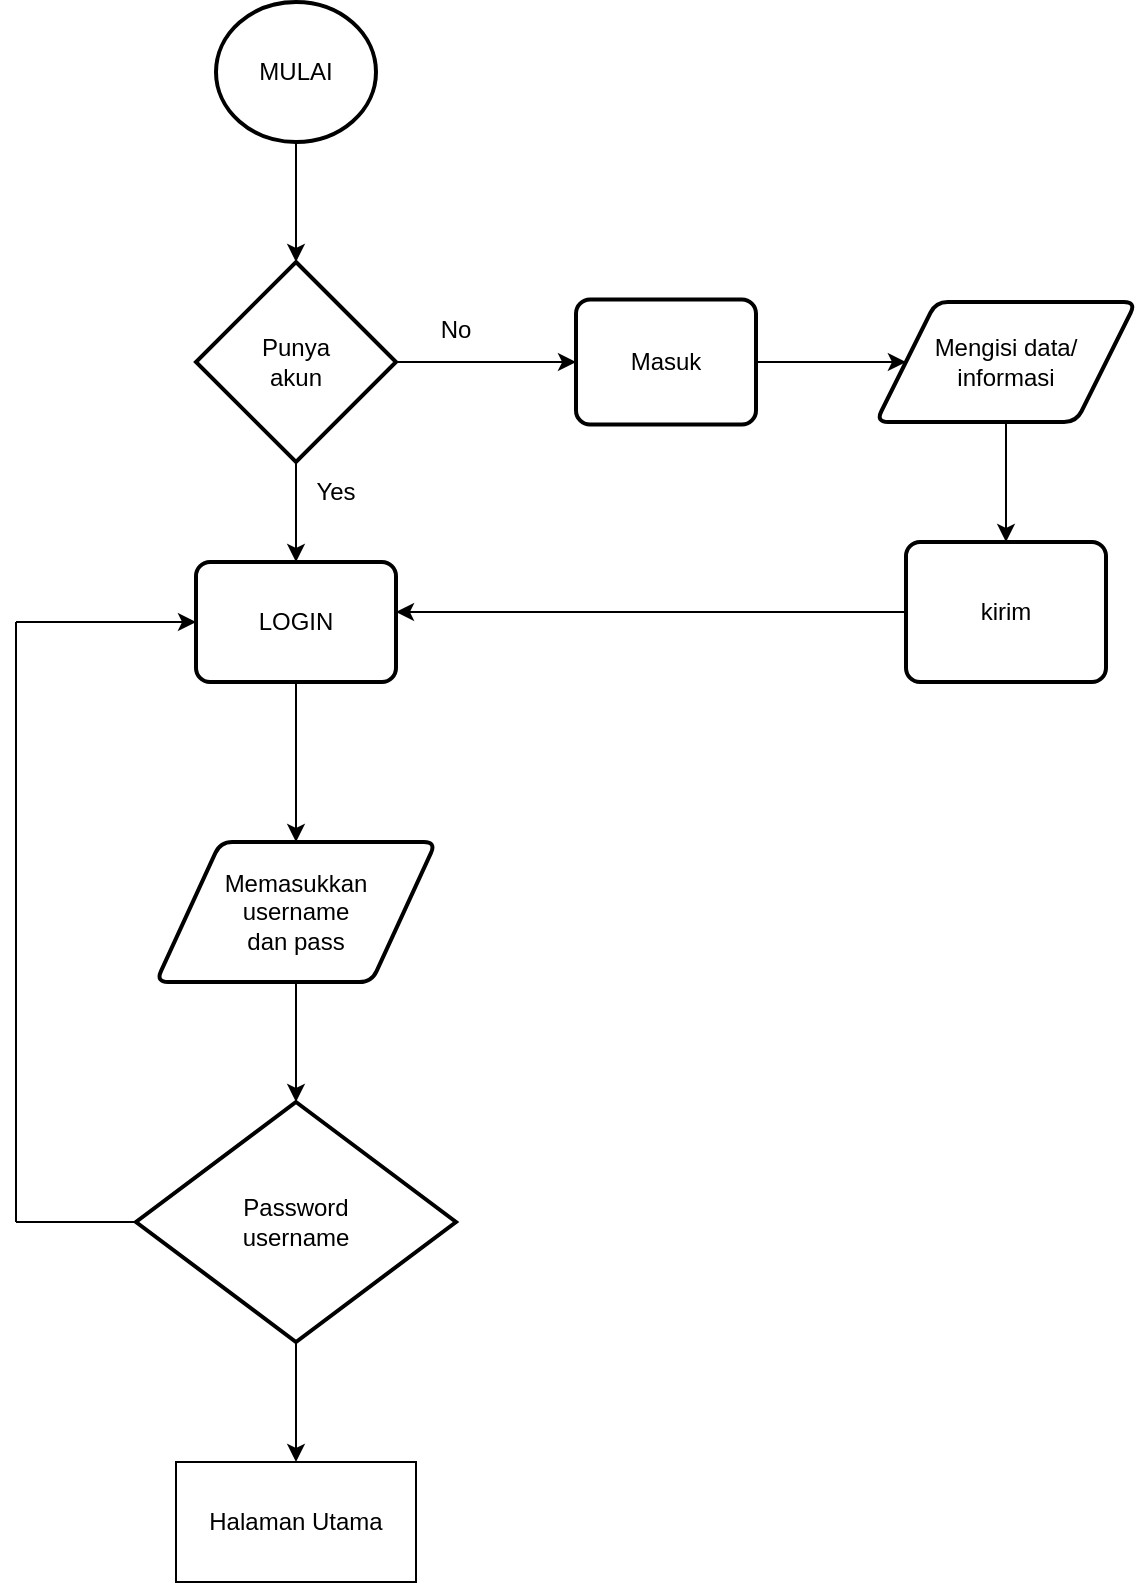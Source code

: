 <mxfile version="22.1.4" type="github">
  <diagram name="Page-1" id="Y1xyumKN-Hr9mDobUPO4">
    <mxGraphModel dx="3225" dy="2515" grid="1" gridSize="10" guides="1" tooltips="1" connect="1" arrows="1" fold="1" page="1" pageScale="1" pageWidth="850" pageHeight="1100" math="0" shadow="0">
      <root>
        <mxCell id="0" />
        <mxCell id="1" parent="0" />
        <mxCell id="kKxFm5Sh4f-OAQxqO_uG-16" value="" style="edgeStyle=orthogonalEdgeStyle;rounded=0;orthogonalLoop=1;jettySize=auto;html=1;" edge="1" parent="1" source="kKxFm5Sh4f-OAQxqO_uG-5">
          <mxGeometry relative="1" as="geometry">
            <mxPoint x="340" y="-910" as="targetPoint" />
          </mxGeometry>
        </mxCell>
        <mxCell id="kKxFm5Sh4f-OAQxqO_uG-5" value="&lt;font style=&quot;vertical-align: inherit;&quot;&gt;&lt;font style=&quot;vertical-align: inherit;&quot;&gt;MULAI&lt;/font&gt;&lt;/font&gt;" style="strokeWidth=2;html=1;shape=mxgraph.flowchart.start_2;whiteSpace=wrap;" vertex="1" parent="1">
          <mxGeometry x="300" y="-1040" width="80" height="70" as="geometry" />
        </mxCell>
        <mxCell id="kKxFm5Sh4f-OAQxqO_uG-30" value="" style="edgeStyle=orthogonalEdgeStyle;rounded=0;orthogonalLoop=1;jettySize=auto;html=1;" edge="1" parent="1" source="kKxFm5Sh4f-OAQxqO_uG-24" target="kKxFm5Sh4f-OAQxqO_uG-29">
          <mxGeometry relative="1" as="geometry" />
        </mxCell>
        <mxCell id="kKxFm5Sh4f-OAQxqO_uG-24" value="&lt;font style=&quot;vertical-align: inherit;&quot;&gt;&lt;font style=&quot;vertical-align: inherit;&quot;&gt;Masuk&lt;/font&gt;&lt;/font&gt;" style="rounded=1;whiteSpace=wrap;html=1;absoluteArcSize=1;arcSize=14;strokeWidth=2;" vertex="1" parent="1">
          <mxGeometry x="480" y="-891.25" width="90" height="62.5" as="geometry" />
        </mxCell>
        <mxCell id="kKxFm5Sh4f-OAQxqO_uG-28" value="" style="edgeStyle=orthogonalEdgeStyle;rounded=0;orthogonalLoop=1;jettySize=auto;html=1;" edge="1" parent="1" source="kKxFm5Sh4f-OAQxqO_uG-27" target="kKxFm5Sh4f-OAQxqO_uG-24">
          <mxGeometry relative="1" as="geometry" />
        </mxCell>
        <mxCell id="kKxFm5Sh4f-OAQxqO_uG-33" value="" style="edgeStyle=orthogonalEdgeStyle;rounded=0;orthogonalLoop=1;jettySize=auto;html=1;" edge="1" parent="1" source="kKxFm5Sh4f-OAQxqO_uG-27" target="kKxFm5Sh4f-OAQxqO_uG-32">
          <mxGeometry relative="1" as="geometry" />
        </mxCell>
        <mxCell id="kKxFm5Sh4f-OAQxqO_uG-27" value="&lt;font style=&quot;vertical-align: inherit;&quot;&gt;&lt;font style=&quot;vertical-align: inherit;&quot;&gt;Punya&lt;br&gt;akun&lt;br&gt;&lt;/font&gt;&lt;/font&gt;" style="strokeWidth=2;html=1;shape=mxgraph.flowchart.decision;whiteSpace=wrap;" vertex="1" parent="1">
          <mxGeometry x="290" y="-910" width="100" height="100" as="geometry" />
        </mxCell>
        <mxCell id="kKxFm5Sh4f-OAQxqO_uG-35" value="" style="edgeStyle=orthogonalEdgeStyle;rounded=0;orthogonalLoop=1;jettySize=auto;html=1;" edge="1" parent="1" source="kKxFm5Sh4f-OAQxqO_uG-29" target="kKxFm5Sh4f-OAQxqO_uG-34">
          <mxGeometry relative="1" as="geometry" />
        </mxCell>
        <mxCell id="kKxFm5Sh4f-OAQxqO_uG-29" value="&lt;font style=&quot;vertical-align: inherit;&quot;&gt;&lt;font style=&quot;vertical-align: inherit;&quot;&gt;&lt;font style=&quot;vertical-align: inherit;&quot;&gt;&lt;font style=&quot;vertical-align: inherit;&quot;&gt;Mengisi data/&lt;br&gt;informasi&lt;br&gt;&lt;/font&gt;&lt;/font&gt;&lt;/font&gt;&lt;/font&gt;" style="shape=parallelogram;html=1;strokeWidth=2;perimeter=parallelogramPerimeter;whiteSpace=wrap;rounded=1;arcSize=12;size=0.23;" vertex="1" parent="1">
          <mxGeometry x="630" y="-890" width="130" height="60" as="geometry" />
        </mxCell>
        <mxCell id="kKxFm5Sh4f-OAQxqO_uG-39" value="" style="edgeStyle=orthogonalEdgeStyle;rounded=0;orthogonalLoop=1;jettySize=auto;html=1;" edge="1" parent="1" source="kKxFm5Sh4f-OAQxqO_uG-32" target="kKxFm5Sh4f-OAQxqO_uG-38">
          <mxGeometry relative="1" as="geometry" />
        </mxCell>
        <mxCell id="kKxFm5Sh4f-OAQxqO_uG-32" value="LOGIN" style="rounded=1;whiteSpace=wrap;html=1;absoluteArcSize=1;arcSize=14;strokeWidth=2;" vertex="1" parent="1">
          <mxGeometry x="290" y="-760" width="100" height="60" as="geometry" />
        </mxCell>
        <mxCell id="kKxFm5Sh4f-OAQxqO_uG-37" value="" style="edgeStyle=orthogonalEdgeStyle;rounded=0;orthogonalLoop=1;jettySize=auto;html=1;" edge="1" parent="1" source="kKxFm5Sh4f-OAQxqO_uG-34">
          <mxGeometry relative="1" as="geometry">
            <mxPoint x="390" y="-735" as="targetPoint" />
          </mxGeometry>
        </mxCell>
        <mxCell id="kKxFm5Sh4f-OAQxqO_uG-34" value="&lt;font style=&quot;vertical-align: inherit;&quot;&gt;&lt;font style=&quot;vertical-align: inherit;&quot;&gt;kirim&lt;/font&gt;&lt;/font&gt;" style="rounded=1;whiteSpace=wrap;html=1;absoluteArcSize=1;arcSize=14;strokeWidth=2;" vertex="1" parent="1">
          <mxGeometry x="645" y="-770" width="100" height="70" as="geometry" />
        </mxCell>
        <mxCell id="kKxFm5Sh4f-OAQxqO_uG-44" value="" style="edgeStyle=orthogonalEdgeStyle;rounded=0;orthogonalLoop=1;jettySize=auto;html=1;" edge="1" parent="1" source="kKxFm5Sh4f-OAQxqO_uG-38" target="kKxFm5Sh4f-OAQxqO_uG-43">
          <mxGeometry relative="1" as="geometry" />
        </mxCell>
        <mxCell id="kKxFm5Sh4f-OAQxqO_uG-38" value="&lt;font style=&quot;vertical-align: inherit;&quot;&gt;&lt;font style=&quot;vertical-align: inherit;&quot;&gt;Memasukkan&lt;br&gt;username&lt;br&gt;dan pass&lt;br&gt;&lt;/font&gt;&lt;/font&gt;" style="shape=parallelogram;html=1;strokeWidth=2;perimeter=parallelogramPerimeter;whiteSpace=wrap;rounded=1;arcSize=12;size=0.23;" vertex="1" parent="1">
          <mxGeometry x="270" y="-620" width="140" height="70" as="geometry" />
        </mxCell>
        <mxCell id="kKxFm5Sh4f-OAQxqO_uG-40" value="&lt;font style=&quot;vertical-align: inherit;&quot;&gt;&lt;font style=&quot;vertical-align: inherit;&quot;&gt;Yes&lt;/font&gt;&lt;/font&gt;" style="text;html=1;strokeColor=none;fillColor=none;align=center;verticalAlign=middle;whiteSpace=wrap;rounded=0;" vertex="1" parent="1">
          <mxGeometry x="330" y="-810" width="60" height="30" as="geometry" />
        </mxCell>
        <mxCell id="kKxFm5Sh4f-OAQxqO_uG-42" value="&lt;font style=&quot;vertical-align: inherit;&quot;&gt;&lt;font style=&quot;vertical-align: inherit;&quot;&gt;No&lt;/font&gt;&lt;/font&gt;" style="text;html=1;strokeColor=none;fillColor=none;align=center;verticalAlign=middle;whiteSpace=wrap;rounded=0;" vertex="1" parent="1">
          <mxGeometry x="390" y="-891.25" width="60" height="30" as="geometry" />
        </mxCell>
        <mxCell id="kKxFm5Sh4f-OAQxqO_uG-52" value="" style="edgeStyle=orthogonalEdgeStyle;rounded=0;orthogonalLoop=1;jettySize=auto;html=1;" edge="1" parent="1" source="kKxFm5Sh4f-OAQxqO_uG-43" target="kKxFm5Sh4f-OAQxqO_uG-51">
          <mxGeometry relative="1" as="geometry" />
        </mxCell>
        <mxCell id="kKxFm5Sh4f-OAQxqO_uG-43" value="&lt;font style=&quot;vertical-align: inherit;&quot;&gt;&lt;font style=&quot;vertical-align: inherit;&quot;&gt;Password&lt;br&gt;username&lt;br&gt;&lt;/font&gt;&lt;/font&gt;" style="strokeWidth=2;html=1;shape=mxgraph.flowchart.decision;whiteSpace=wrap;" vertex="1" parent="1">
          <mxGeometry x="260" y="-490" width="160" height="120" as="geometry" />
        </mxCell>
        <mxCell id="kKxFm5Sh4f-OAQxqO_uG-48" value="" style="endArrow=none;html=1;rounded=0;exitX=0;exitY=0.5;exitDx=0;exitDy=0;exitPerimeter=0;" edge="1" parent="1" source="kKxFm5Sh4f-OAQxqO_uG-43">
          <mxGeometry width="50" height="50" relative="1" as="geometry">
            <mxPoint x="430" y="-480" as="sourcePoint" />
            <mxPoint x="200" y="-430" as="targetPoint" />
          </mxGeometry>
        </mxCell>
        <mxCell id="kKxFm5Sh4f-OAQxqO_uG-49" value="" style="endArrow=none;html=1;rounded=0;" edge="1" parent="1">
          <mxGeometry width="50" height="50" relative="1" as="geometry">
            <mxPoint x="200" y="-430" as="sourcePoint" />
            <mxPoint x="200" y="-730" as="targetPoint" />
            <Array as="points">
              <mxPoint x="200" y="-520" />
            </Array>
          </mxGeometry>
        </mxCell>
        <mxCell id="kKxFm5Sh4f-OAQxqO_uG-50" value="" style="endArrow=classic;html=1;rounded=0;entryX=0;entryY=0.5;entryDx=0;entryDy=0;" edge="1" parent="1" target="kKxFm5Sh4f-OAQxqO_uG-32">
          <mxGeometry width="50" height="50" relative="1" as="geometry">
            <mxPoint x="200" y="-730" as="sourcePoint" />
            <mxPoint x="480" y="-530" as="targetPoint" />
          </mxGeometry>
        </mxCell>
        <mxCell id="kKxFm5Sh4f-OAQxqO_uG-51" value="&lt;font style=&quot;vertical-align: inherit;&quot;&gt;&lt;font style=&quot;vertical-align: inherit;&quot;&gt;&lt;font style=&quot;vertical-align: inherit;&quot;&gt;&lt;font style=&quot;vertical-align: inherit;&quot;&gt;Halaman Utama&lt;/font&gt;&lt;/font&gt;&lt;/font&gt;&lt;/font&gt;" style="rounded=0;whiteSpace=wrap;html=1;" vertex="1" parent="1">
          <mxGeometry x="280" y="-310" width="120" height="60" as="geometry" />
        </mxCell>
      </root>
    </mxGraphModel>
  </diagram>
</mxfile>
